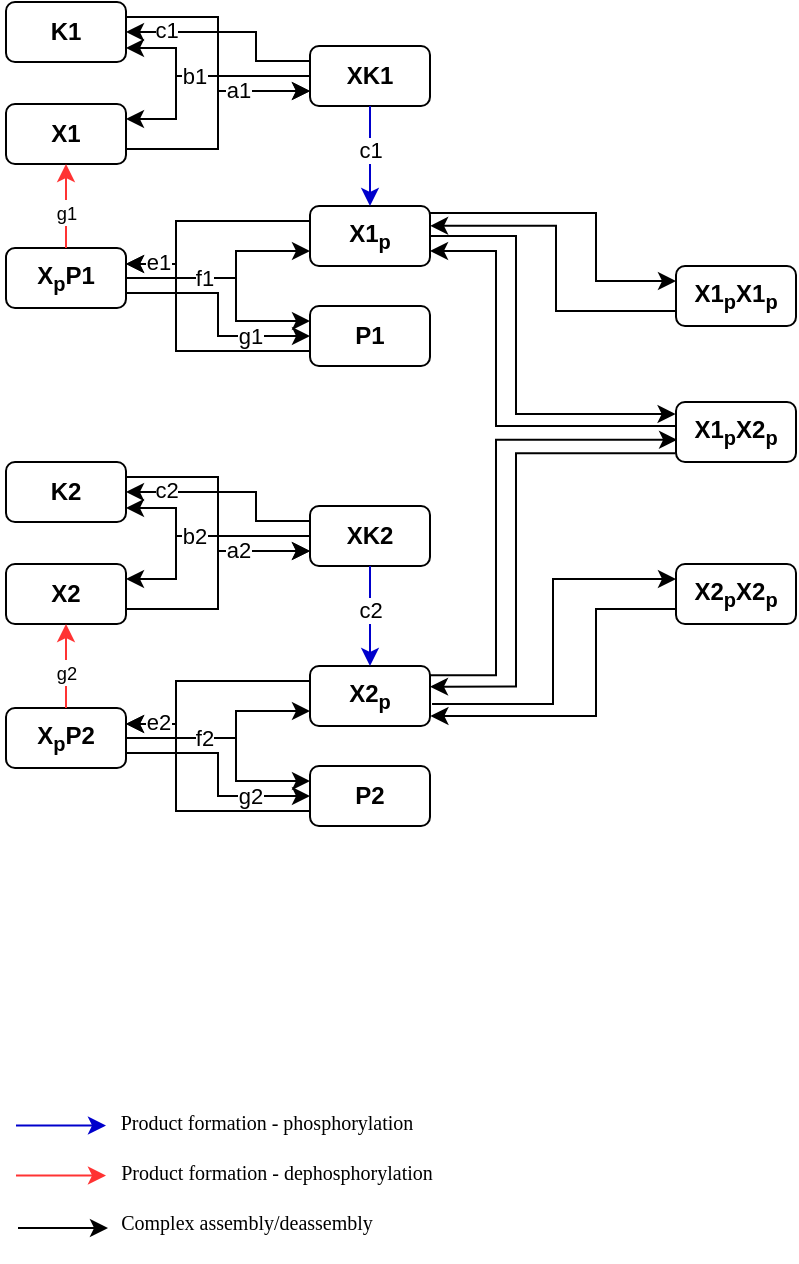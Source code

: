 <mxfile version="14.9.6" type="github">
  <diagram id="0aD3OGQ6URokPovhukeh" name="Page-1">
    <mxGraphModel dx="570" dy="302" grid="1" gridSize="10" guides="1" tooltips="1" connect="1" arrows="1" fold="1" page="1" pageScale="1" pageWidth="827" pageHeight="1169" math="0" shadow="0">
      <root>
        <mxCell id="0" />
        <mxCell id="1" parent="0" />
        <mxCell id="gDA72CK2YQvZQ5YZSVt1-1" value="&lt;div class=&quot;page&quot; title=&quot;Page 1&quot;&gt;&lt;div class=&quot;section&quot; style=&quot;background-color: rgb(255 , 255 , 255)&quot;&gt;&lt;div class=&quot;layoutArea&quot;&gt;&lt;div class=&quot;column&quot;&gt;&lt;p&gt;&lt;span style=&quot;font-family: &amp;#34;calibri&amp;#34;&quot;&gt;&lt;font style=&quot;font-size: 10px&quot;&gt;Complex assembly/deassembly&lt;/font&gt;&lt;/span&gt;&lt;/p&gt;&lt;/div&gt;&lt;/div&gt;&lt;/div&gt;&lt;/div&gt;" style="text;html=1;align=center;verticalAlign=middle;resizable=0;points=[];autosize=1;strokeColor=none;" vertex="1" parent="1">
          <mxGeometry x="325" y="700" width="140" height="40" as="geometry" />
        </mxCell>
        <mxCell id="gDA72CK2YQvZQ5YZSVt1-2" value="&lt;div class=&quot;page&quot; title=&quot;Page 1&quot;&gt;&lt;div class=&quot;section&quot; style=&quot;background-color: rgb(255 , 255 , 255)&quot;&gt;&lt;div class=&quot;layoutArea&quot;&gt;&lt;div class=&quot;column&quot;&gt;&lt;p&gt;&lt;span style=&quot;font-family: &amp;#34;calibri&amp;#34;&quot;&gt;&lt;font style=&quot;font-size: 10px&quot;&gt;Product formation - phosphorylation&lt;/font&gt;&lt;/span&gt;&lt;/p&gt;&lt;/div&gt;&lt;/div&gt;&lt;/div&gt;&lt;/div&gt;" style="text;html=1;align=center;verticalAlign=middle;resizable=0;points=[];autosize=1;strokeColor=none;" vertex="1" parent="1">
          <mxGeometry x="325" y="650" width="160" height="40" as="geometry" />
        </mxCell>
        <mxCell id="gDA72CK2YQvZQ5YZSVt1-3" value="&lt;div class=&quot;page&quot; title=&quot;Page 1&quot;&gt;&lt;div class=&quot;section&quot; style=&quot;background-color: rgb(255 , 255 , 255)&quot;&gt;&lt;div class=&quot;layoutArea&quot;&gt;&lt;div class=&quot;column&quot;&gt;&lt;p&gt;&lt;span style=&quot;font-family: &amp;#34;calibri&amp;#34; ; font-size: 10px&quot;&gt;Product formation -&lt;/span&gt;&lt;span style=&quot;font-family: &amp;#34;calibri&amp;#34; ; font-size: 10px&quot;&gt;&amp;nbsp;d&lt;/span&gt;&lt;span style=&quot;font-family: &amp;#34;calibri&amp;#34;&quot;&gt;&lt;font style=&quot;font-size: 10px&quot;&gt;ephosphorylation&lt;/font&gt;&lt;/span&gt;&lt;/p&gt;&lt;/div&gt;&lt;/div&gt;&lt;/div&gt;&lt;/div&gt;" style="text;html=1;align=center;verticalAlign=middle;resizable=0;points=[];autosize=1;strokeColor=none;" vertex="1" parent="1">
          <mxGeometry x="325" y="675" width="170" height="40" as="geometry" />
        </mxCell>
        <mxCell id="gDA72CK2YQvZQ5YZSVt1-4" style="edgeStyle=orthogonalEdgeStyle;rounded=0;orthogonalLoop=1;jettySize=auto;html=1;endArrow=classic;endFill=1;" edge="1" parent="1">
          <mxGeometry relative="1" as="geometry">
            <mxPoint x="281" y="723" as="sourcePoint" />
            <mxPoint x="326" y="723" as="targetPoint" />
            <Array as="points">
              <mxPoint x="291" y="723" />
              <mxPoint x="291" y="723" />
            </Array>
          </mxGeometry>
        </mxCell>
        <mxCell id="gDA72CK2YQvZQ5YZSVt1-5" style="edgeStyle=orthogonalEdgeStyle;rounded=0;orthogonalLoop=1;jettySize=auto;html=1;endArrow=classic;endFill=1;strokeColor=#0000CC;" edge="1" parent="1">
          <mxGeometry relative="1" as="geometry">
            <mxPoint x="280" y="671.76" as="sourcePoint" />
            <mxPoint x="325" y="671.76" as="targetPoint" />
            <Array as="points">
              <mxPoint x="290" y="671.76" />
              <mxPoint x="290" y="671.76" />
            </Array>
          </mxGeometry>
        </mxCell>
        <mxCell id="gDA72CK2YQvZQ5YZSVt1-6" style="edgeStyle=orthogonalEdgeStyle;rounded=0;orthogonalLoop=1;jettySize=auto;html=1;endArrow=classic;endFill=1;strokeColor=#FF3333;" edge="1" parent="1">
          <mxGeometry relative="1" as="geometry">
            <mxPoint x="280" y="696.76" as="sourcePoint" />
            <mxPoint x="325" y="696.76" as="targetPoint" />
            <Array as="points">
              <mxPoint x="290" y="696.76" />
              <mxPoint x="290" y="696.76" />
            </Array>
          </mxGeometry>
        </mxCell>
        <mxCell id="gDA72CK2YQvZQ5YZSVt1-7" style="edgeStyle=orthogonalEdgeStyle;rounded=0;orthogonalLoop=1;jettySize=auto;html=1;exitX=1;exitY=0.75;exitDx=0;exitDy=0;entryX=0;entryY=0.75;entryDx=0;entryDy=0;" edge="1" parent="1" source="gDA72CK2YQvZQ5YZSVt1-8" target="gDA72CK2YQvZQ5YZSVt1-14">
          <mxGeometry relative="1" as="geometry" />
        </mxCell>
        <mxCell id="gDA72CK2YQvZQ5YZSVt1-8" value="&lt;b&gt;X1&lt;/b&gt;" style="rounded=1;whiteSpace=wrap;html=1;" vertex="1" parent="1">
          <mxGeometry x="275" y="161" width="60" height="30" as="geometry" />
        </mxCell>
        <mxCell id="gDA72CK2YQvZQ5YZSVt1-9" style="edgeStyle=orthogonalEdgeStyle;rounded=0;orthogonalLoop=1;jettySize=auto;html=1;exitX=0;exitY=0.5;exitDx=0;exitDy=0;entryX=1;entryY=0.75;entryDx=0;entryDy=0;" edge="1" parent="1" source="gDA72CK2YQvZQ5YZSVt1-14" target="gDA72CK2YQvZQ5YZSVt1-25">
          <mxGeometry relative="1" as="geometry">
            <Array as="points">
              <mxPoint x="360" y="147" />
              <mxPoint x="360" y="133" />
              <mxPoint x="335" y="133" />
            </Array>
          </mxGeometry>
        </mxCell>
        <mxCell id="gDA72CK2YQvZQ5YZSVt1-10" style="edgeStyle=orthogonalEdgeStyle;rounded=0;orthogonalLoop=1;jettySize=auto;html=1;exitX=0;exitY=0.5;exitDx=0;exitDy=0;entryX=1;entryY=0.25;entryDx=0;entryDy=0;" edge="1" parent="1" source="gDA72CK2YQvZQ5YZSVt1-14" target="gDA72CK2YQvZQ5YZSVt1-8">
          <mxGeometry relative="1" as="geometry">
            <mxPoint x="340" y="176" as="targetPoint" />
            <Array as="points">
              <mxPoint x="360" y="147" />
              <mxPoint x="360" y="169" />
            </Array>
          </mxGeometry>
        </mxCell>
        <mxCell id="gDA72CK2YQvZQ5YZSVt1-11" value="b1" style="edgeLabel;html=1;align=center;verticalAlign=middle;resizable=0;points=[];" vertex="1" connectable="0" parent="gDA72CK2YQvZQ5YZSVt1-10">
          <mxGeometry x="0.032" relative="1" as="geometry">
            <mxPoint as="offset" />
          </mxGeometry>
        </mxCell>
        <mxCell id="gDA72CK2YQvZQ5YZSVt1-12" style="edgeStyle=orthogonalEdgeStyle;rounded=0;orthogonalLoop=1;jettySize=auto;html=1;entryX=1;entryY=0.5;entryDx=0;entryDy=0;endArrow=classic;endFill=1;exitX=0;exitY=0.25;exitDx=0;exitDy=0;" edge="1" parent="1" source="gDA72CK2YQvZQ5YZSVt1-14" target="gDA72CK2YQvZQ5YZSVt1-25">
          <mxGeometry relative="1" as="geometry">
            <mxPoint x="440" y="125" as="sourcePoint" />
            <Array as="points">
              <mxPoint x="400" y="139" />
              <mxPoint x="400" y="125" />
            </Array>
          </mxGeometry>
        </mxCell>
        <mxCell id="gDA72CK2YQvZQ5YZSVt1-13" value="c1" style="edgeLabel;html=1;align=center;verticalAlign=middle;resizable=0;points=[];" vertex="1" connectable="0" parent="gDA72CK2YQvZQ5YZSVt1-12">
          <mxGeometry x="0.637" y="-1" relative="1" as="geometry">
            <mxPoint as="offset" />
          </mxGeometry>
        </mxCell>
        <mxCell id="gDA72CK2YQvZQ5YZSVt1-62" style="edgeStyle=orthogonalEdgeStyle;rounded=0;orthogonalLoop=1;jettySize=auto;html=1;exitX=0.995;exitY=0.117;exitDx=0;exitDy=0;entryX=0;entryY=0.25;entryDx=0;entryDy=0;exitPerimeter=0;" edge="1" parent="1" source="gDA72CK2YQvZQ5YZSVt1-22" target="gDA72CK2YQvZQ5YZSVt1-59">
          <mxGeometry relative="1" as="geometry">
            <Array as="points">
              <mxPoint x="570" y="216" />
              <mxPoint x="570" y="250" />
            </Array>
          </mxGeometry>
        </mxCell>
        <mxCell id="gDA72CK2YQvZQ5YZSVt1-14" value="&lt;b&gt;XK1&lt;/b&gt;" style="rounded=1;whiteSpace=wrap;html=1;" vertex="1" parent="1">
          <mxGeometry x="427" y="132" width="60" height="30" as="geometry" />
        </mxCell>
        <mxCell id="gDA72CK2YQvZQ5YZSVt1-15" style="edgeStyle=orthogonalEdgeStyle;rounded=0;orthogonalLoop=1;jettySize=auto;html=1;exitX=1;exitY=0.5;exitDx=0;exitDy=0;entryX=0;entryY=0.75;entryDx=0;entryDy=0;" edge="1" parent="1" source="gDA72CK2YQvZQ5YZSVt1-20" target="gDA72CK2YQvZQ5YZSVt1-22">
          <mxGeometry relative="1" as="geometry">
            <mxPoint x="335" y="259.5" as="sourcePoint" />
            <Array as="points">
              <mxPoint x="390" y="248" />
              <mxPoint x="390" y="234" />
            </Array>
          </mxGeometry>
        </mxCell>
        <mxCell id="gDA72CK2YQvZQ5YZSVt1-16" style="edgeStyle=orthogonalEdgeStyle;rounded=0;orthogonalLoop=1;jettySize=auto;html=1;exitX=1;exitY=0.5;exitDx=0;exitDy=0;entryX=0;entryY=0.25;entryDx=0;entryDy=0;" edge="1" parent="1" source="gDA72CK2YQvZQ5YZSVt1-20" target="gDA72CK2YQvZQ5YZSVt1-28">
          <mxGeometry relative="1" as="geometry">
            <mxPoint x="335" y="259.5" as="sourcePoint" />
            <Array as="points">
              <mxPoint x="390" y="248" />
              <mxPoint x="390" y="269" />
            </Array>
          </mxGeometry>
        </mxCell>
        <mxCell id="gDA72CK2YQvZQ5YZSVt1-17" value="f1" style="edgeLabel;html=1;align=center;verticalAlign=middle;resizable=0;points=[];" vertex="1" connectable="0" parent="gDA72CK2YQvZQ5YZSVt1-16">
          <mxGeometry x="-0.319" relative="1" as="geometry">
            <mxPoint as="offset" />
          </mxGeometry>
        </mxCell>
        <mxCell id="gDA72CK2YQvZQ5YZSVt1-18" style="edgeStyle=orthogonalEdgeStyle;rounded=0;orthogonalLoop=1;jettySize=auto;html=1;exitX=1;exitY=0.75;exitDx=0;exitDy=0;entryX=0;entryY=0.5;entryDx=0;entryDy=0;endArrow=classic;endFill=1;" edge="1" parent="1" source="gDA72CK2YQvZQ5YZSVt1-20" target="gDA72CK2YQvZQ5YZSVt1-28">
          <mxGeometry relative="1" as="geometry" />
        </mxCell>
        <mxCell id="gDA72CK2YQvZQ5YZSVt1-19" value="g1" style="edgeLabel;html=1;align=center;verticalAlign=middle;resizable=0;points=[];" vertex="1" connectable="0" parent="gDA72CK2YQvZQ5YZSVt1-18">
          <mxGeometry x="0.463" relative="1" as="geometry">
            <mxPoint as="offset" />
          </mxGeometry>
        </mxCell>
        <mxCell id="gDA72CK2YQvZQ5YZSVt1-20" value="&lt;b&gt;X&lt;sub&gt;p&lt;/sub&gt;P1&lt;/b&gt;" style="rounded=1;whiteSpace=wrap;html=1;" vertex="1" parent="1">
          <mxGeometry x="275" y="233" width="60" height="30" as="geometry" />
        </mxCell>
        <mxCell id="gDA72CK2YQvZQ5YZSVt1-21" style="edgeStyle=orthogonalEdgeStyle;rounded=0;orthogonalLoop=1;jettySize=auto;html=1;exitX=0;exitY=0.25;exitDx=0;exitDy=0;entryX=1;entryY=0.25;entryDx=0;entryDy=0;" edge="1" parent="1" source="gDA72CK2YQvZQ5YZSVt1-22" target="gDA72CK2YQvZQ5YZSVt1-20">
          <mxGeometry relative="1" as="geometry">
            <mxPoint x="335" y="245" as="targetPoint" />
            <Array as="points">
              <mxPoint x="360" y="219" />
              <mxPoint x="360" y="241" />
              <mxPoint x="335" y="241" />
            </Array>
          </mxGeometry>
        </mxCell>
        <mxCell id="gDA72CK2YQvZQ5YZSVt1-64" style="edgeStyle=orthogonalEdgeStyle;rounded=0;orthogonalLoop=1;jettySize=auto;html=1;exitX=1;exitY=0.5;exitDx=0;exitDy=0;entryX=-0.003;entryY=0.191;entryDx=0;entryDy=0;entryPerimeter=0;" edge="1" parent="1" source="gDA72CK2YQvZQ5YZSVt1-22" target="gDA72CK2YQvZQ5YZSVt1-60">
          <mxGeometry relative="1" as="geometry">
            <mxPoint x="590" y="325" as="targetPoint" />
            <Array as="points">
              <mxPoint x="530" y="227" />
              <mxPoint x="530" y="316" />
              <mxPoint x="610" y="316" />
            </Array>
          </mxGeometry>
        </mxCell>
        <mxCell id="gDA72CK2YQvZQ5YZSVt1-22" value="&lt;b&gt;X1&lt;sub&gt;p&lt;/sub&gt;&lt;/b&gt;" style="rounded=1;whiteSpace=wrap;html=1;" vertex="1" parent="1">
          <mxGeometry x="427" y="212" width="60" height="30" as="geometry" />
        </mxCell>
        <mxCell id="gDA72CK2YQvZQ5YZSVt1-23" style="edgeStyle=orthogonalEdgeStyle;rounded=0;orthogonalLoop=1;jettySize=auto;html=1;exitX=1;exitY=0.25;exitDx=0;exitDy=0;entryX=0;entryY=0.75;entryDx=0;entryDy=0;" edge="1" parent="1" source="gDA72CK2YQvZQ5YZSVt1-25" target="gDA72CK2YQvZQ5YZSVt1-14">
          <mxGeometry relative="1" as="geometry">
            <mxPoint x="500" y="110" as="targetPoint" />
          </mxGeometry>
        </mxCell>
        <mxCell id="gDA72CK2YQvZQ5YZSVt1-24" value="a1" style="edgeLabel;html=1;align=center;verticalAlign=middle;resizable=0;points=[];" vertex="1" connectable="0" parent="gDA72CK2YQvZQ5YZSVt1-23">
          <mxGeometry x="0.435" y="1" relative="1" as="geometry">
            <mxPoint as="offset" />
          </mxGeometry>
        </mxCell>
        <mxCell id="gDA72CK2YQvZQ5YZSVt1-25" value="&lt;b&gt;K1&lt;/b&gt;" style="rounded=1;whiteSpace=wrap;html=1;" vertex="1" parent="1">
          <mxGeometry x="275" y="110" width="60" height="30" as="geometry" />
        </mxCell>
        <mxCell id="gDA72CK2YQvZQ5YZSVt1-26" style="edgeStyle=orthogonalEdgeStyle;rounded=0;orthogonalLoop=1;jettySize=auto;html=1;entryX=1;entryY=0.25;entryDx=0;entryDy=0;exitX=0;exitY=0.75;exitDx=0;exitDy=0;" edge="1" parent="1" source="gDA72CK2YQvZQ5YZSVt1-28" target="gDA72CK2YQvZQ5YZSVt1-20">
          <mxGeometry relative="1" as="geometry">
            <mxPoint x="427" y="312" as="sourcePoint" />
            <mxPoint x="335" y="244.5" as="targetPoint" />
            <Array as="points">
              <mxPoint x="360" y="284" />
              <mxPoint x="360" y="241" />
              <mxPoint x="335" y="241" />
            </Array>
          </mxGeometry>
        </mxCell>
        <mxCell id="gDA72CK2YQvZQ5YZSVt1-27" value="e1" style="edgeLabel;html=1;align=center;verticalAlign=middle;resizable=0;points=[];" vertex="1" connectable="0" parent="gDA72CK2YQvZQ5YZSVt1-26">
          <mxGeometry x="0.766" y="-1" relative="1" as="geometry">
            <mxPoint as="offset" />
          </mxGeometry>
        </mxCell>
        <mxCell id="gDA72CK2YQvZQ5YZSVt1-28" value="&lt;b&gt;P1&lt;/b&gt;" style="rounded=1;whiteSpace=wrap;html=1;" vertex="1" parent="1">
          <mxGeometry x="427" y="262" width="60" height="30" as="geometry" />
        </mxCell>
        <mxCell id="gDA72CK2YQvZQ5YZSVt1-29" style="edgeStyle=orthogonalEdgeStyle;rounded=0;orthogonalLoop=1;jettySize=auto;html=1;strokeColor=#0000CC;exitX=0.5;exitY=1;exitDx=0;exitDy=0;entryX=0.5;entryY=0;entryDx=0;entryDy=0;" edge="1" parent="1" source="gDA72CK2YQvZQ5YZSVt1-14" target="gDA72CK2YQvZQ5YZSVt1-22">
          <mxGeometry relative="1" as="geometry">
            <Array as="points" />
            <mxPoint x="402" y="367.5" as="sourcePoint" />
            <mxPoint x="560" y="220" as="targetPoint" />
          </mxGeometry>
        </mxCell>
        <mxCell id="gDA72CK2YQvZQ5YZSVt1-30" value="c1" style="edgeLabel;html=1;align=center;verticalAlign=middle;resizable=0;points=[];" vertex="1" connectable="0" parent="gDA72CK2YQvZQ5YZSVt1-29">
          <mxGeometry x="-0.125" relative="1" as="geometry">
            <mxPoint as="offset" />
          </mxGeometry>
        </mxCell>
        <mxCell id="gDA72CK2YQvZQ5YZSVt1-31" style="edgeStyle=orthogonalEdgeStyle;rounded=0;orthogonalLoop=1;jettySize=auto;html=1;exitX=0.5;exitY=0;exitDx=0;exitDy=0;entryX=0.5;entryY=1;entryDx=0;entryDy=0;strokeColor=#FF3333;" edge="1" parent="1" source="gDA72CK2YQvZQ5YZSVt1-20" target="gDA72CK2YQvZQ5YZSVt1-8">
          <mxGeometry relative="1" as="geometry">
            <mxPoint x="220" y="220" as="sourcePoint" />
            <mxPoint x="220" y="300" as="targetPoint" />
          </mxGeometry>
        </mxCell>
        <mxCell id="gDA72CK2YQvZQ5YZSVt1-32" value="&lt;span style=&quot;font-size: 9.167px&quot;&gt;g1&lt;/span&gt;" style="edgeLabel;html=1;align=center;verticalAlign=middle;resizable=0;points=[];" vertex="1" connectable="0" parent="gDA72CK2YQvZQ5YZSVt1-31">
          <mxGeometry x="-0.142" relative="1" as="geometry">
            <mxPoint as="offset" />
          </mxGeometry>
        </mxCell>
        <mxCell id="gDA72CK2YQvZQ5YZSVt1-33" style="edgeStyle=orthogonalEdgeStyle;rounded=0;orthogonalLoop=1;jettySize=auto;html=1;exitX=1;exitY=0.75;exitDx=0;exitDy=0;entryX=0;entryY=0.75;entryDx=0;entryDy=0;" edge="1" parent="1" source="gDA72CK2YQvZQ5YZSVt1-34" target="gDA72CK2YQvZQ5YZSVt1-40">
          <mxGeometry relative="1" as="geometry" />
        </mxCell>
        <mxCell id="gDA72CK2YQvZQ5YZSVt1-34" value="&lt;b&gt;X2&lt;/b&gt;" style="rounded=1;whiteSpace=wrap;html=1;" vertex="1" parent="1">
          <mxGeometry x="275" y="391" width="60" height="30" as="geometry" />
        </mxCell>
        <mxCell id="gDA72CK2YQvZQ5YZSVt1-35" style="edgeStyle=orthogonalEdgeStyle;rounded=0;orthogonalLoop=1;jettySize=auto;html=1;exitX=0;exitY=0.5;exitDx=0;exitDy=0;entryX=1;entryY=0.75;entryDx=0;entryDy=0;" edge="1" parent="1" source="gDA72CK2YQvZQ5YZSVt1-40" target="gDA72CK2YQvZQ5YZSVt1-51">
          <mxGeometry relative="1" as="geometry">
            <Array as="points">
              <mxPoint x="360" y="377" />
              <mxPoint x="360" y="363" />
              <mxPoint x="335" y="363" />
            </Array>
          </mxGeometry>
        </mxCell>
        <mxCell id="gDA72CK2YQvZQ5YZSVt1-36" style="edgeStyle=orthogonalEdgeStyle;rounded=0;orthogonalLoop=1;jettySize=auto;html=1;exitX=0;exitY=0.5;exitDx=0;exitDy=0;entryX=1;entryY=0.25;entryDx=0;entryDy=0;" edge="1" parent="1" source="gDA72CK2YQvZQ5YZSVt1-40" target="gDA72CK2YQvZQ5YZSVt1-34">
          <mxGeometry relative="1" as="geometry">
            <mxPoint x="340" y="406" as="targetPoint" />
            <Array as="points">
              <mxPoint x="360" y="377" />
              <mxPoint x="360" y="399" />
            </Array>
          </mxGeometry>
        </mxCell>
        <mxCell id="gDA72CK2YQvZQ5YZSVt1-37" value="b2" style="edgeLabel;html=1;align=center;verticalAlign=middle;resizable=0;points=[];" vertex="1" connectable="0" parent="gDA72CK2YQvZQ5YZSVt1-36">
          <mxGeometry x="0.032" relative="1" as="geometry">
            <mxPoint as="offset" />
          </mxGeometry>
        </mxCell>
        <mxCell id="gDA72CK2YQvZQ5YZSVt1-38" style="edgeStyle=orthogonalEdgeStyle;rounded=0;orthogonalLoop=1;jettySize=auto;html=1;entryX=1;entryY=0.5;entryDx=0;entryDy=0;endArrow=classic;endFill=1;exitX=0;exitY=0.25;exitDx=0;exitDy=0;" edge="1" parent="1" source="gDA72CK2YQvZQ5YZSVt1-40" target="gDA72CK2YQvZQ5YZSVt1-51">
          <mxGeometry relative="1" as="geometry">
            <mxPoint x="440" y="355" as="sourcePoint" />
            <Array as="points">
              <mxPoint x="400" y="369" />
              <mxPoint x="400" y="355" />
            </Array>
          </mxGeometry>
        </mxCell>
        <mxCell id="gDA72CK2YQvZQ5YZSVt1-39" value="c2" style="edgeLabel;html=1;align=center;verticalAlign=middle;resizable=0;points=[];" vertex="1" connectable="0" parent="gDA72CK2YQvZQ5YZSVt1-38">
          <mxGeometry x="0.637" y="-1" relative="1" as="geometry">
            <mxPoint as="offset" />
          </mxGeometry>
        </mxCell>
        <mxCell id="gDA72CK2YQvZQ5YZSVt1-40" value="&lt;b&gt;XK2&lt;/b&gt;" style="rounded=1;whiteSpace=wrap;html=1;" vertex="1" parent="1">
          <mxGeometry x="427" y="362" width="60" height="30" as="geometry" />
        </mxCell>
        <mxCell id="gDA72CK2YQvZQ5YZSVt1-41" style="edgeStyle=orthogonalEdgeStyle;rounded=0;orthogonalLoop=1;jettySize=auto;html=1;exitX=1;exitY=0.5;exitDx=0;exitDy=0;entryX=0;entryY=0.75;entryDx=0;entryDy=0;" edge="1" parent="1" source="gDA72CK2YQvZQ5YZSVt1-46" target="gDA72CK2YQvZQ5YZSVt1-48">
          <mxGeometry relative="1" as="geometry">
            <mxPoint x="335" y="489.5" as="sourcePoint" />
            <Array as="points">
              <mxPoint x="390" y="478" />
              <mxPoint x="390" y="464" />
            </Array>
          </mxGeometry>
        </mxCell>
        <mxCell id="gDA72CK2YQvZQ5YZSVt1-42" style="edgeStyle=orthogonalEdgeStyle;rounded=0;orthogonalLoop=1;jettySize=auto;html=1;exitX=1;exitY=0.5;exitDx=0;exitDy=0;entryX=0;entryY=0.25;entryDx=0;entryDy=0;" edge="1" parent="1" source="gDA72CK2YQvZQ5YZSVt1-46" target="gDA72CK2YQvZQ5YZSVt1-54">
          <mxGeometry relative="1" as="geometry">
            <mxPoint x="335" y="489.5" as="sourcePoint" />
            <Array as="points">
              <mxPoint x="390" y="478" />
              <mxPoint x="390" y="499" />
            </Array>
          </mxGeometry>
        </mxCell>
        <mxCell id="gDA72CK2YQvZQ5YZSVt1-43" value="f2" style="edgeLabel;html=1;align=center;verticalAlign=middle;resizable=0;points=[];" vertex="1" connectable="0" parent="gDA72CK2YQvZQ5YZSVt1-42">
          <mxGeometry x="-0.319" relative="1" as="geometry">
            <mxPoint as="offset" />
          </mxGeometry>
        </mxCell>
        <mxCell id="gDA72CK2YQvZQ5YZSVt1-44" style="edgeStyle=orthogonalEdgeStyle;rounded=0;orthogonalLoop=1;jettySize=auto;html=1;exitX=1;exitY=0.75;exitDx=0;exitDy=0;entryX=0;entryY=0.5;entryDx=0;entryDy=0;endArrow=classic;endFill=1;" edge="1" parent="1" source="gDA72CK2YQvZQ5YZSVt1-46" target="gDA72CK2YQvZQ5YZSVt1-54">
          <mxGeometry relative="1" as="geometry" />
        </mxCell>
        <mxCell id="gDA72CK2YQvZQ5YZSVt1-45" value="g2" style="edgeLabel;html=1;align=center;verticalAlign=middle;resizable=0;points=[];" vertex="1" connectable="0" parent="gDA72CK2YQvZQ5YZSVt1-44">
          <mxGeometry x="0.463" relative="1" as="geometry">
            <mxPoint as="offset" />
          </mxGeometry>
        </mxCell>
        <mxCell id="gDA72CK2YQvZQ5YZSVt1-46" value="&lt;b&gt;X&lt;sub&gt;p&lt;/sub&gt;P2&lt;/b&gt;" style="rounded=1;whiteSpace=wrap;html=1;" vertex="1" parent="1">
          <mxGeometry x="275" y="463" width="60" height="30" as="geometry" />
        </mxCell>
        <mxCell id="gDA72CK2YQvZQ5YZSVt1-47" style="edgeStyle=orthogonalEdgeStyle;rounded=0;orthogonalLoop=1;jettySize=auto;html=1;exitX=0;exitY=0.25;exitDx=0;exitDy=0;entryX=1;entryY=0.25;entryDx=0;entryDy=0;" edge="1" parent="1" source="gDA72CK2YQvZQ5YZSVt1-48" target="gDA72CK2YQvZQ5YZSVt1-46">
          <mxGeometry relative="1" as="geometry">
            <mxPoint x="335" y="475" as="targetPoint" />
            <Array as="points">
              <mxPoint x="360" y="449" />
              <mxPoint x="360" y="471" />
              <mxPoint x="335" y="471" />
            </Array>
          </mxGeometry>
        </mxCell>
        <mxCell id="gDA72CK2YQvZQ5YZSVt1-67" style="edgeStyle=orthogonalEdgeStyle;rounded=0;orthogonalLoop=1;jettySize=auto;html=1;exitX=1.017;exitY=0.633;exitDx=0;exitDy=0;entryX=0;entryY=0.25;entryDx=0;entryDy=0;exitPerimeter=0;" edge="1" parent="1" source="gDA72CK2YQvZQ5YZSVt1-48" target="gDA72CK2YQvZQ5YZSVt1-61">
          <mxGeometry relative="1" as="geometry" />
        </mxCell>
        <mxCell id="gDA72CK2YQvZQ5YZSVt1-69" style="edgeStyle=orthogonalEdgeStyle;rounded=0;orthogonalLoop=1;jettySize=auto;html=1;entryX=0.009;entryY=0.629;entryDx=0;entryDy=0;entryPerimeter=0;exitX=1.001;exitY=0.154;exitDx=0;exitDy=0;exitPerimeter=0;" edge="1" parent="1" source="gDA72CK2YQvZQ5YZSVt1-48" target="gDA72CK2YQvZQ5YZSVt1-60">
          <mxGeometry relative="1" as="geometry">
            <mxPoint x="488" y="450" as="sourcePoint" />
            <Array as="points">
              <mxPoint x="520" y="447" />
              <mxPoint x="520" y="329" />
            </Array>
          </mxGeometry>
        </mxCell>
        <mxCell id="gDA72CK2YQvZQ5YZSVt1-48" value="&lt;b&gt;X2&lt;sub&gt;p&lt;/sub&gt;&lt;/b&gt;" style="rounded=1;whiteSpace=wrap;html=1;" vertex="1" parent="1">
          <mxGeometry x="427" y="442" width="60" height="30" as="geometry" />
        </mxCell>
        <mxCell id="gDA72CK2YQvZQ5YZSVt1-49" style="edgeStyle=orthogonalEdgeStyle;rounded=0;orthogonalLoop=1;jettySize=auto;html=1;exitX=1;exitY=0.25;exitDx=0;exitDy=0;entryX=0;entryY=0.75;entryDx=0;entryDy=0;" edge="1" parent="1" source="gDA72CK2YQvZQ5YZSVt1-51" target="gDA72CK2YQvZQ5YZSVt1-40">
          <mxGeometry relative="1" as="geometry">
            <mxPoint x="500" y="340" as="targetPoint" />
          </mxGeometry>
        </mxCell>
        <mxCell id="gDA72CK2YQvZQ5YZSVt1-50" value="a2" style="edgeLabel;html=1;align=center;verticalAlign=middle;resizable=0;points=[];" vertex="1" connectable="0" parent="gDA72CK2YQvZQ5YZSVt1-49">
          <mxGeometry x="0.435" y="1" relative="1" as="geometry">
            <mxPoint as="offset" />
          </mxGeometry>
        </mxCell>
        <mxCell id="gDA72CK2YQvZQ5YZSVt1-51" value="&lt;b&gt;K2&lt;/b&gt;" style="rounded=1;whiteSpace=wrap;html=1;" vertex="1" parent="1">
          <mxGeometry x="275" y="340" width="60" height="30" as="geometry" />
        </mxCell>
        <mxCell id="gDA72CK2YQvZQ5YZSVt1-52" style="edgeStyle=orthogonalEdgeStyle;rounded=0;orthogonalLoop=1;jettySize=auto;html=1;entryX=1;entryY=0.25;entryDx=0;entryDy=0;exitX=0;exitY=0.75;exitDx=0;exitDy=0;" edge="1" parent="1" source="gDA72CK2YQvZQ5YZSVt1-54" target="gDA72CK2YQvZQ5YZSVt1-46">
          <mxGeometry relative="1" as="geometry">
            <mxPoint x="427" y="542" as="sourcePoint" />
            <mxPoint x="335" y="474.5" as="targetPoint" />
            <Array as="points">
              <mxPoint x="360" y="514" />
              <mxPoint x="360" y="471" />
              <mxPoint x="335" y="471" />
            </Array>
          </mxGeometry>
        </mxCell>
        <mxCell id="gDA72CK2YQvZQ5YZSVt1-53" value="e2" style="edgeLabel;html=1;align=center;verticalAlign=middle;resizable=0;points=[];" vertex="1" connectable="0" parent="gDA72CK2YQvZQ5YZSVt1-52">
          <mxGeometry x="0.766" y="-1" relative="1" as="geometry">
            <mxPoint as="offset" />
          </mxGeometry>
        </mxCell>
        <mxCell id="gDA72CK2YQvZQ5YZSVt1-54" value="&lt;b&gt;P2&lt;/b&gt;" style="rounded=1;whiteSpace=wrap;html=1;" vertex="1" parent="1">
          <mxGeometry x="427" y="492" width="60" height="30" as="geometry" />
        </mxCell>
        <mxCell id="gDA72CK2YQvZQ5YZSVt1-55" style="edgeStyle=orthogonalEdgeStyle;rounded=0;orthogonalLoop=1;jettySize=auto;html=1;strokeColor=#0000CC;exitX=0.5;exitY=1;exitDx=0;exitDy=0;entryX=0.5;entryY=0;entryDx=0;entryDy=0;" edge="1" parent="1" source="gDA72CK2YQvZQ5YZSVt1-40" target="gDA72CK2YQvZQ5YZSVt1-48">
          <mxGeometry relative="1" as="geometry">
            <Array as="points" />
            <mxPoint x="402" y="597.5" as="sourcePoint" />
            <mxPoint x="560" y="450" as="targetPoint" />
          </mxGeometry>
        </mxCell>
        <mxCell id="gDA72CK2YQvZQ5YZSVt1-56" value="c2" style="edgeLabel;html=1;align=center;verticalAlign=middle;resizable=0;points=[];" vertex="1" connectable="0" parent="gDA72CK2YQvZQ5YZSVt1-55">
          <mxGeometry x="-0.125" relative="1" as="geometry">
            <mxPoint as="offset" />
          </mxGeometry>
        </mxCell>
        <mxCell id="gDA72CK2YQvZQ5YZSVt1-57" style="edgeStyle=orthogonalEdgeStyle;rounded=0;orthogonalLoop=1;jettySize=auto;html=1;exitX=0.5;exitY=0;exitDx=0;exitDy=0;entryX=0.5;entryY=1;entryDx=0;entryDy=0;strokeColor=#FF3333;" edge="1" parent="1" source="gDA72CK2YQvZQ5YZSVt1-46" target="gDA72CK2YQvZQ5YZSVt1-34">
          <mxGeometry relative="1" as="geometry">
            <mxPoint x="220" y="450" as="sourcePoint" />
            <mxPoint x="220" y="530" as="targetPoint" />
          </mxGeometry>
        </mxCell>
        <mxCell id="gDA72CK2YQvZQ5YZSVt1-58" value="&lt;span style=&quot;font-size: 9.167px&quot;&gt;g2&lt;/span&gt;" style="edgeLabel;html=1;align=center;verticalAlign=middle;resizable=0;points=[];" vertex="1" connectable="0" parent="gDA72CK2YQvZQ5YZSVt1-57">
          <mxGeometry x="-0.142" relative="1" as="geometry">
            <mxPoint as="offset" />
          </mxGeometry>
        </mxCell>
        <mxCell id="gDA72CK2YQvZQ5YZSVt1-65" style="edgeStyle=orthogonalEdgeStyle;rounded=0;orthogonalLoop=1;jettySize=auto;html=1;exitX=0;exitY=0.75;exitDx=0;exitDy=0;entryX=1.001;entryY=0.331;entryDx=0;entryDy=0;entryPerimeter=0;" edge="1" parent="1" source="gDA72CK2YQvZQ5YZSVt1-59" target="gDA72CK2YQvZQ5YZSVt1-22">
          <mxGeometry relative="1" as="geometry">
            <Array as="points">
              <mxPoint x="550" y="264" />
              <mxPoint x="550" y="222" />
            </Array>
          </mxGeometry>
        </mxCell>
        <mxCell id="gDA72CK2YQvZQ5YZSVt1-59" value="&lt;b&gt;X1&lt;sub&gt;p&lt;/sub&gt;&lt;/b&gt;&lt;b&gt;X1&lt;sub&gt;p&lt;/sub&gt;&lt;/b&gt;" style="rounded=1;whiteSpace=wrap;html=1;" vertex="1" parent="1">
          <mxGeometry x="610" y="242" width="60" height="30" as="geometry" />
        </mxCell>
        <mxCell id="gDA72CK2YQvZQ5YZSVt1-66" style="edgeStyle=orthogonalEdgeStyle;rounded=0;orthogonalLoop=1;jettySize=auto;html=1;exitX=-0.005;exitY=0.401;exitDx=0;exitDy=0;entryX=1;entryY=0.75;entryDx=0;entryDy=0;exitPerimeter=0;" edge="1" parent="1" source="gDA72CK2YQvZQ5YZSVt1-60" target="gDA72CK2YQvZQ5YZSVt1-22">
          <mxGeometry relative="1" as="geometry">
            <Array as="points">
              <mxPoint x="520" y="322" />
              <mxPoint x="520" y="235" />
            </Array>
          </mxGeometry>
        </mxCell>
        <mxCell id="gDA72CK2YQvZQ5YZSVt1-70" style="edgeStyle=orthogonalEdgeStyle;rounded=0;orthogonalLoop=1;jettySize=auto;html=1;exitX=-0.006;exitY=0.854;exitDx=0;exitDy=0;entryX=1;entryY=0.344;entryDx=0;entryDy=0;entryPerimeter=0;exitPerimeter=0;" edge="1" parent="1" source="gDA72CK2YQvZQ5YZSVt1-60" target="gDA72CK2YQvZQ5YZSVt1-48">
          <mxGeometry relative="1" as="geometry">
            <Array as="points">
              <mxPoint x="530" y="336" />
              <mxPoint x="530" y="452" />
            </Array>
          </mxGeometry>
        </mxCell>
        <mxCell id="gDA72CK2YQvZQ5YZSVt1-60" value="&lt;b&gt;X1&lt;sub&gt;p&lt;/sub&gt;&lt;/b&gt;&lt;b&gt;X2&lt;sub&gt;p&lt;/sub&gt;&lt;/b&gt;" style="rounded=1;whiteSpace=wrap;html=1;" vertex="1" parent="1">
          <mxGeometry x="610" y="310" width="60" height="30" as="geometry" />
        </mxCell>
        <mxCell id="gDA72CK2YQvZQ5YZSVt1-68" style="edgeStyle=orthogonalEdgeStyle;rounded=0;orthogonalLoop=1;jettySize=auto;html=1;exitX=0;exitY=0.75;exitDx=0;exitDy=0;entryX=1.004;entryY=0.822;entryDx=0;entryDy=0;entryPerimeter=0;" edge="1" parent="1" source="gDA72CK2YQvZQ5YZSVt1-61" target="gDA72CK2YQvZQ5YZSVt1-48">
          <mxGeometry relative="1" as="geometry">
            <Array as="points">
              <mxPoint x="570" y="413" />
              <mxPoint x="570" y="467" />
              <mxPoint x="487" y="467" />
            </Array>
          </mxGeometry>
        </mxCell>
        <mxCell id="gDA72CK2YQvZQ5YZSVt1-61" value="&lt;b&gt;X2&lt;sub&gt;p&lt;/sub&gt;&lt;/b&gt;&lt;b&gt;X2&lt;sub&gt;p&lt;/sub&gt;&lt;/b&gt;" style="rounded=1;whiteSpace=wrap;html=1;" vertex="1" parent="1">
          <mxGeometry x="610" y="391" width="60" height="30" as="geometry" />
        </mxCell>
      </root>
    </mxGraphModel>
  </diagram>
</mxfile>
